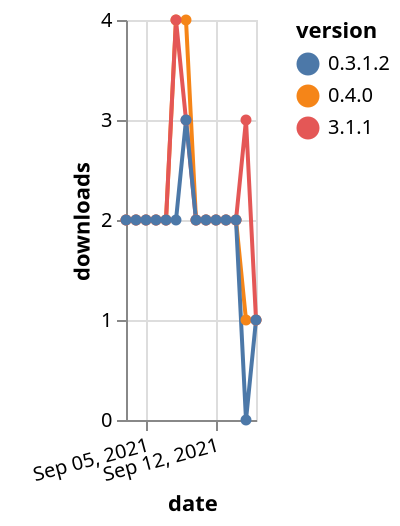{"$schema": "https://vega.github.io/schema/vega-lite/v5.json", "description": "A simple bar chart with embedded data.", "data": {"values": [{"date": "2021-09-03", "total": 370, "delta": 2, "version": "0.4.0"}, {"date": "2021-09-04", "total": 372, "delta": 2, "version": "0.4.0"}, {"date": "2021-09-05", "total": 374, "delta": 2, "version": "0.4.0"}, {"date": "2021-09-06", "total": 376, "delta": 2, "version": "0.4.0"}, {"date": "2021-09-07", "total": 378, "delta": 2, "version": "0.4.0"}, {"date": "2021-09-08", "total": 382, "delta": 4, "version": "0.4.0"}, {"date": "2021-09-09", "total": 386, "delta": 4, "version": "0.4.0"}, {"date": "2021-09-10", "total": 388, "delta": 2, "version": "0.4.0"}, {"date": "2021-09-11", "total": 390, "delta": 2, "version": "0.4.0"}, {"date": "2021-09-12", "total": 392, "delta": 2, "version": "0.4.0"}, {"date": "2021-09-13", "total": 394, "delta": 2, "version": "0.4.0"}, {"date": "2021-09-14", "total": 396, "delta": 2, "version": "0.4.0"}, {"date": "2021-09-15", "total": 397, "delta": 1, "version": "0.4.0"}, {"date": "2021-09-16", "total": 398, "delta": 1, "version": "0.4.0"}, {"date": "2021-09-03", "total": 353, "delta": 2, "version": "3.1.1"}, {"date": "2021-09-04", "total": 355, "delta": 2, "version": "3.1.1"}, {"date": "2021-09-05", "total": 357, "delta": 2, "version": "3.1.1"}, {"date": "2021-09-06", "total": 359, "delta": 2, "version": "3.1.1"}, {"date": "2021-09-07", "total": 361, "delta": 2, "version": "3.1.1"}, {"date": "2021-09-08", "total": 365, "delta": 4, "version": "3.1.1"}, {"date": "2021-09-09", "total": 368, "delta": 3, "version": "3.1.1"}, {"date": "2021-09-10", "total": 370, "delta": 2, "version": "3.1.1"}, {"date": "2021-09-11", "total": 372, "delta": 2, "version": "3.1.1"}, {"date": "2021-09-12", "total": 374, "delta": 2, "version": "3.1.1"}, {"date": "2021-09-13", "total": 376, "delta": 2, "version": "3.1.1"}, {"date": "2021-09-14", "total": 378, "delta": 2, "version": "3.1.1"}, {"date": "2021-09-15", "total": 381, "delta": 3, "version": "3.1.1"}, {"date": "2021-09-16", "total": 382, "delta": 1, "version": "3.1.1"}, {"date": "2021-09-03", "total": 345, "delta": 2, "version": "0.3.1.2"}, {"date": "2021-09-04", "total": 347, "delta": 2, "version": "0.3.1.2"}, {"date": "2021-09-05", "total": 349, "delta": 2, "version": "0.3.1.2"}, {"date": "2021-09-06", "total": 351, "delta": 2, "version": "0.3.1.2"}, {"date": "2021-09-07", "total": 353, "delta": 2, "version": "0.3.1.2"}, {"date": "2021-09-08", "total": 355, "delta": 2, "version": "0.3.1.2"}, {"date": "2021-09-09", "total": 358, "delta": 3, "version": "0.3.1.2"}, {"date": "2021-09-10", "total": 360, "delta": 2, "version": "0.3.1.2"}, {"date": "2021-09-11", "total": 362, "delta": 2, "version": "0.3.1.2"}, {"date": "2021-09-12", "total": 364, "delta": 2, "version": "0.3.1.2"}, {"date": "2021-09-13", "total": 366, "delta": 2, "version": "0.3.1.2"}, {"date": "2021-09-14", "total": 368, "delta": 2, "version": "0.3.1.2"}, {"date": "2021-09-15", "total": 368, "delta": 0, "version": "0.3.1.2"}, {"date": "2021-09-16", "total": 369, "delta": 1, "version": "0.3.1.2"}]}, "width": "container", "mark": {"type": "line", "point": {"filled": true}}, "encoding": {"x": {"field": "date", "type": "temporal", "timeUnit": "yearmonthdate", "title": "date", "axis": {"labelAngle": -15}}, "y": {"field": "delta", "type": "quantitative", "title": "downloads"}, "color": {"field": "version", "type": "nominal"}, "tooltip": {"field": "delta"}}}